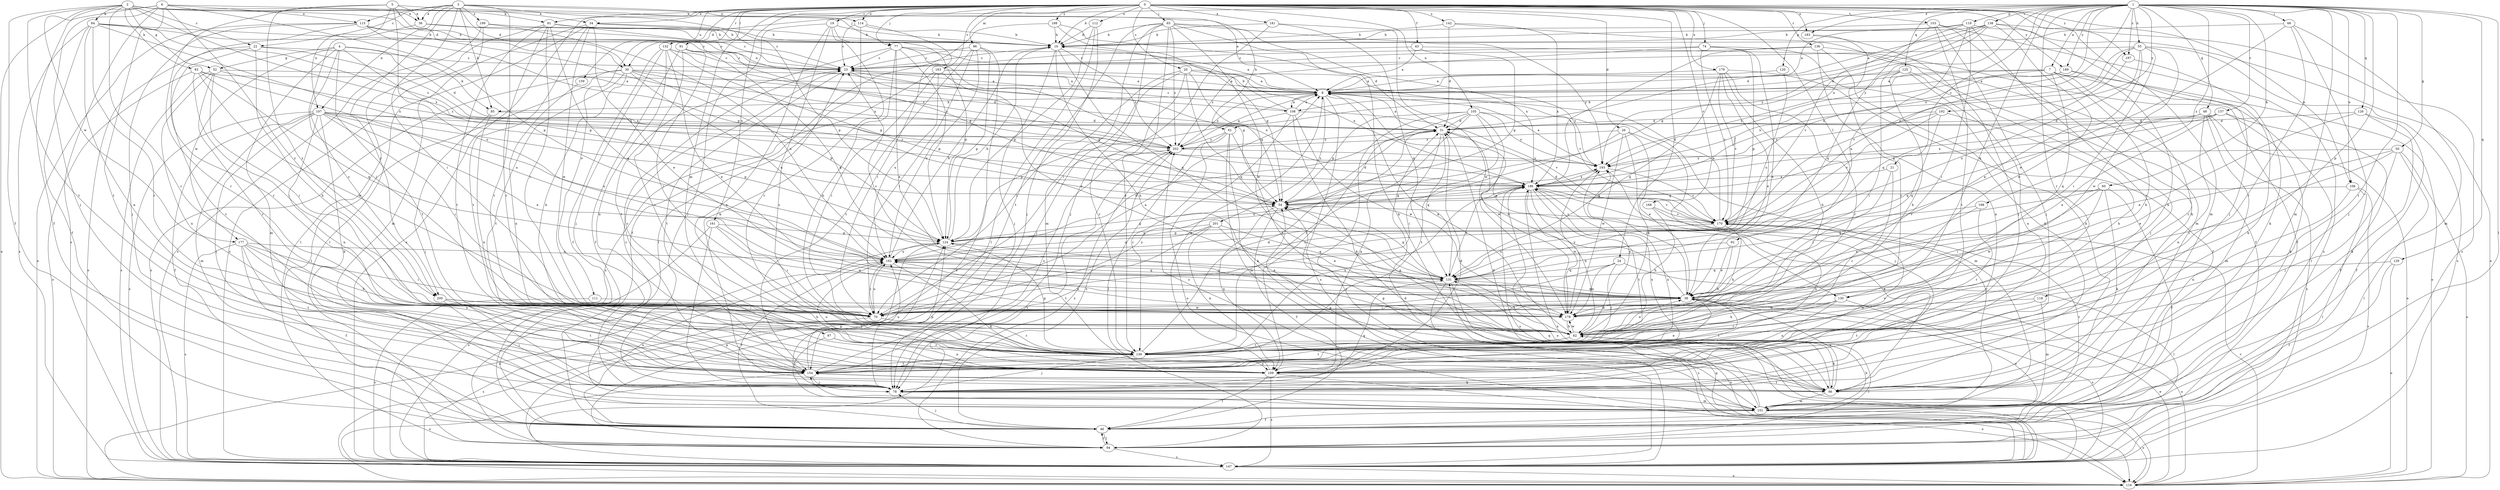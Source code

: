 strict digraph  {
0;
1;
2;
3;
4;
5;
6;
7;
8;
16;
19;
20;
21;
22;
23;
24;
26;
30;
31;
34;
36;
38;
43;
46;
48;
50;
52;
54;
55;
60;
61;
62;
65;
66;
70;
74;
77;
78;
81;
83;
84;
85;
86;
91;
92;
94;
96;
97;
101;
105;
106;
107;
108;
109;
111;
112;
114;
115;
116;
118;
119;
120;
124;
125;
126;
129;
130;
131;
132;
136;
137;
138;
139;
142;
147;
153;
154;
159;
161;
162;
163;
168;
170;
177;
178;
179;
181;
183;
186;
188;
189;
192;
193;
197;
198;
199;
200;
201;
202;
0 -> 16  [label=b];
0 -> 19  [label=c];
0 -> 20  [label=c];
0 -> 24  [label=d];
0 -> 26  [label=d];
0 -> 34  [label=e];
0 -> 43  [label=f];
0 -> 65  [label=i];
0 -> 74  [label=j];
0 -> 77  [label=j];
0 -> 81  [label=k];
0 -> 91  [label=l];
0 -> 92  [label=l];
0 -> 96  [label=m];
0 -> 97  [label=m];
0 -> 101  [label=m];
0 -> 105  [label=n];
0 -> 106  [label=n];
0 -> 111  [label=o];
0 -> 112  [label=o];
0 -> 114  [label=o];
0 -> 132  [label=r];
0 -> 136  [label=r];
0 -> 142  [label=s];
0 -> 147  [label=s];
0 -> 153  [label=t];
0 -> 159  [label=u];
0 -> 161  [label=u];
0 -> 163  [label=v];
0 -> 168  [label=v];
0 -> 179  [label=x];
0 -> 181  [label=x];
0 -> 183  [label=x];
0 -> 188  [label=y];
0 -> 189  [label=y];
0 -> 197  [label=z];
1 -> 7  [label=a];
1 -> 21  [label=c];
1 -> 30  [label=d];
1 -> 48  [label=g];
1 -> 50  [label=g];
1 -> 55  [label=h];
1 -> 60  [label=h];
1 -> 66  [label=i];
1 -> 94  [label=l];
1 -> 101  [label=m];
1 -> 106  [label=n];
1 -> 118  [label=p];
1 -> 119  [label=p];
1 -> 120  [label=p];
1 -> 125  [label=q];
1 -> 126  [label=q];
1 -> 129  [label=q];
1 -> 130  [label=q];
1 -> 137  [label=r];
1 -> 138  [label=r];
1 -> 139  [label=r];
1 -> 154  [label=t];
1 -> 170  [label=v];
1 -> 183  [label=x];
1 -> 186  [label=x];
1 -> 189  [label=y];
1 -> 192  [label=y];
1 -> 193  [label=y];
1 -> 197  [label=z];
1 -> 198  [label=z];
2 -> 22  [label=c];
2 -> 30  [label=d];
2 -> 34  [label=e];
2 -> 36  [label=e];
2 -> 46  [label=f];
2 -> 52  [label=g];
2 -> 81  [label=k];
2 -> 83  [label=k];
2 -> 84  [label=k];
2 -> 139  [label=r];
2 -> 154  [label=t];
2 -> 177  [label=w];
2 -> 186  [label=x];
3 -> 22  [label=c];
3 -> 30  [label=d];
3 -> 36  [label=e];
3 -> 61  [label=h];
3 -> 70  [label=i];
3 -> 85  [label=k];
3 -> 107  [label=n];
3 -> 114  [label=o];
3 -> 115  [label=o];
3 -> 124  [label=p];
3 -> 154  [label=t];
3 -> 199  [label=z];
3 -> 200  [label=z];
4 -> 31  [label=d];
4 -> 52  [label=g];
4 -> 54  [label=g];
4 -> 85  [label=k];
4 -> 101  [label=m];
4 -> 154  [label=t];
4 -> 177  [label=w];
4 -> 200  [label=z];
5 -> 8  [label=a];
5 -> 36  [label=e];
5 -> 107  [label=n];
5 -> 108  [label=n];
5 -> 139  [label=r];
5 -> 162  [label=u];
5 -> 200  [label=z];
6 -> 46  [label=f];
6 -> 77  [label=j];
6 -> 78  [label=j];
6 -> 115  [label=o];
6 -> 116  [label=o];
6 -> 124  [label=p];
6 -> 147  [label=s];
6 -> 154  [label=t];
6 -> 200  [label=z];
7 -> 8  [label=a];
7 -> 61  [label=h];
7 -> 62  [label=h];
7 -> 94  [label=l];
7 -> 108  [label=n];
7 -> 116  [label=o];
7 -> 130  [label=q];
7 -> 139  [label=r];
8 -> 85  [label=k];
8 -> 108  [label=n];
8 -> 130  [label=q];
8 -> 147  [label=s];
8 -> 201  [label=z];
8 -> 202  [label=z];
16 -> 23  [label=c];
16 -> 62  [label=h];
16 -> 78  [label=j];
16 -> 131  [label=q];
16 -> 202  [label=z];
19 -> 16  [label=b];
19 -> 78  [label=j];
19 -> 86  [label=k];
19 -> 109  [label=n];
19 -> 124  [label=p];
19 -> 139  [label=r];
20 -> 8  [label=a];
20 -> 54  [label=g];
20 -> 70  [label=i];
20 -> 78  [label=j];
20 -> 131  [label=q];
20 -> 139  [label=r];
20 -> 170  [label=v];
21 -> 70  [label=i];
21 -> 139  [label=r];
21 -> 186  [label=x];
22 -> 23  [label=c];
22 -> 62  [label=h];
22 -> 116  [label=o];
22 -> 154  [label=t];
22 -> 186  [label=x];
23 -> 8  [label=a];
23 -> 54  [label=g];
23 -> 154  [label=t];
23 -> 186  [label=x];
24 -> 70  [label=i];
24 -> 94  [label=l];
24 -> 131  [label=q];
24 -> 139  [label=r];
24 -> 178  [label=w];
26 -> 38  [label=e];
26 -> 62  [label=h];
26 -> 70  [label=i];
26 -> 78  [label=j];
26 -> 178  [label=w];
26 -> 202  [label=z];
30 -> 8  [label=a];
30 -> 31  [label=d];
30 -> 62  [label=h];
30 -> 94  [label=l];
30 -> 124  [label=p];
30 -> 147  [label=s];
30 -> 154  [label=t];
30 -> 162  [label=u];
30 -> 202  [label=z];
31 -> 8  [label=a];
31 -> 109  [label=n];
31 -> 131  [label=q];
31 -> 202  [label=z];
34 -> 16  [label=b];
34 -> 23  [label=c];
34 -> 38  [label=e];
34 -> 94  [label=l];
34 -> 147  [label=s];
34 -> 154  [label=t];
34 -> 178  [label=w];
36 -> 16  [label=b];
36 -> 23  [label=c];
36 -> 70  [label=i];
38 -> 23  [label=c];
38 -> 31  [label=d];
38 -> 70  [label=i];
38 -> 116  [label=o];
38 -> 154  [label=t];
38 -> 178  [label=w];
38 -> 193  [label=y];
43 -> 8  [label=a];
43 -> 23  [label=c];
43 -> 46  [label=f];
43 -> 54  [label=g];
46 -> 38  [label=e];
46 -> 78  [label=j];
46 -> 94  [label=l];
46 -> 162  [label=u];
46 -> 202  [label=z];
48 -> 31  [label=d];
48 -> 101  [label=m];
48 -> 109  [label=n];
48 -> 116  [label=o];
48 -> 131  [label=q];
48 -> 147  [label=s];
50 -> 38  [label=e];
50 -> 70  [label=i];
50 -> 78  [label=j];
50 -> 94  [label=l];
50 -> 116  [label=o];
50 -> 193  [label=y];
52 -> 8  [label=a];
52 -> 70  [label=i];
52 -> 109  [label=n];
52 -> 139  [label=r];
52 -> 147  [label=s];
52 -> 202  [label=z];
54 -> 31  [label=d];
54 -> 46  [label=f];
54 -> 109  [label=n];
54 -> 170  [label=v];
55 -> 23  [label=c];
55 -> 38  [label=e];
55 -> 70  [label=i];
55 -> 147  [label=s];
55 -> 162  [label=u];
55 -> 170  [label=v];
55 -> 178  [label=w];
55 -> 186  [label=x];
60 -> 46  [label=f];
60 -> 54  [label=g];
60 -> 70  [label=i];
60 -> 86  [label=k];
60 -> 131  [label=q];
60 -> 178  [label=w];
61 -> 62  [label=h];
61 -> 86  [label=k];
61 -> 94  [label=l];
61 -> 101  [label=m];
61 -> 139  [label=r];
61 -> 202  [label=z];
62 -> 8  [label=a];
62 -> 23  [label=c];
62 -> 38  [label=e];
62 -> 54  [label=g];
62 -> 86  [label=k];
62 -> 94  [label=l];
62 -> 139  [label=r];
62 -> 154  [label=t];
62 -> 178  [label=w];
62 -> 193  [label=y];
65 -> 16  [label=b];
65 -> 78  [label=j];
65 -> 86  [label=k];
65 -> 101  [label=m];
65 -> 139  [label=r];
65 -> 154  [label=t];
65 -> 178  [label=w];
65 -> 186  [label=x];
65 -> 193  [label=y];
65 -> 202  [label=z];
66 -> 16  [label=b];
66 -> 38  [label=e];
66 -> 78  [label=j];
66 -> 101  [label=m];
66 -> 139  [label=r];
70 -> 8  [label=a];
70 -> 139  [label=r];
70 -> 147  [label=s];
70 -> 162  [label=u];
70 -> 193  [label=y];
74 -> 23  [label=c];
74 -> 38  [label=e];
74 -> 86  [label=k];
74 -> 124  [label=p];
74 -> 170  [label=v];
74 -> 202  [label=z];
77 -> 8  [label=a];
77 -> 23  [label=c];
77 -> 38  [label=e];
77 -> 54  [label=g];
77 -> 62  [label=h];
77 -> 124  [label=p];
77 -> 154  [label=t];
77 -> 186  [label=x];
78 -> 31  [label=d];
78 -> 101  [label=m];
78 -> 124  [label=p];
78 -> 131  [label=q];
81 -> 16  [label=b];
81 -> 23  [label=c];
81 -> 54  [label=g];
81 -> 70  [label=i];
81 -> 94  [label=l];
81 -> 131  [label=q];
81 -> 139  [label=r];
81 -> 154  [label=t];
83 -> 8  [label=a];
83 -> 70  [label=i];
83 -> 116  [label=o];
83 -> 131  [label=q];
83 -> 162  [label=u];
83 -> 178  [label=w];
84 -> 16  [label=b];
84 -> 23  [label=c];
84 -> 46  [label=f];
84 -> 109  [label=n];
84 -> 139  [label=r];
84 -> 147  [label=s];
84 -> 186  [label=x];
84 -> 202  [label=z];
85 -> 31  [label=d];
85 -> 78  [label=j];
85 -> 109  [label=n];
86 -> 38  [label=e];
86 -> 54  [label=g];
86 -> 101  [label=m];
86 -> 131  [label=q];
86 -> 154  [label=t];
91 -> 23  [label=c];
91 -> 46  [label=f];
91 -> 70  [label=i];
91 -> 131  [label=q];
91 -> 139  [label=r];
92 -> 38  [label=e];
92 -> 62  [label=h];
92 -> 162  [label=u];
94 -> 46  [label=f];
94 -> 124  [label=p];
94 -> 147  [label=s];
94 -> 202  [label=z];
96 -> 23  [label=c];
96 -> 70  [label=i];
96 -> 116  [label=o];
96 -> 124  [label=p];
96 -> 154  [label=t];
96 -> 162  [label=u];
97 -> 78  [label=j];
97 -> 109  [label=n];
97 -> 139  [label=r];
101 -> 23  [label=c];
101 -> 31  [label=d];
101 -> 46  [label=f];
101 -> 54  [label=g];
101 -> 62  [label=h];
101 -> 116  [label=o];
101 -> 124  [label=p];
101 -> 154  [label=t];
101 -> 170  [label=v];
101 -> 193  [label=y];
101 -> 202  [label=z];
105 -> 31  [label=d];
105 -> 54  [label=g];
105 -> 101  [label=m];
105 -> 109  [label=n];
105 -> 139  [label=r];
105 -> 147  [label=s];
105 -> 154  [label=t];
105 -> 178  [label=w];
105 -> 193  [label=y];
106 -> 54  [label=g];
106 -> 94  [label=l];
106 -> 109  [label=n];
106 -> 147  [label=s];
107 -> 31  [label=d];
107 -> 38  [label=e];
107 -> 46  [label=f];
107 -> 70  [label=i];
107 -> 78  [label=j];
107 -> 86  [label=k];
107 -> 101  [label=m];
107 -> 109  [label=n];
107 -> 124  [label=p];
107 -> 147  [label=s];
107 -> 162  [label=u];
107 -> 193  [label=y];
108 -> 8  [label=a];
108 -> 16  [label=b];
108 -> 23  [label=c];
108 -> 86  [label=k];
108 -> 116  [label=o];
108 -> 124  [label=p];
108 -> 170  [label=v];
108 -> 178  [label=w];
109 -> 8  [label=a];
109 -> 23  [label=c];
109 -> 46  [label=f];
109 -> 116  [label=o];
109 -> 147  [label=s];
109 -> 162  [label=u];
109 -> 170  [label=v];
109 -> 186  [label=x];
111 -> 147  [label=s];
111 -> 178  [label=w];
112 -> 16  [label=b];
112 -> 78  [label=j];
112 -> 94  [label=l];
112 -> 124  [label=p];
114 -> 16  [label=b];
114 -> 23  [label=c];
114 -> 70  [label=i];
114 -> 94  [label=l];
115 -> 16  [label=b];
115 -> 54  [label=g];
115 -> 78  [label=j];
115 -> 116  [label=o];
115 -> 139  [label=r];
115 -> 186  [label=x];
116 -> 38  [label=e];
116 -> 170  [label=v];
118 -> 101  [label=m];
118 -> 154  [label=t];
118 -> 178  [label=w];
119 -> 8  [label=a];
119 -> 16  [label=b];
119 -> 70  [label=i];
119 -> 116  [label=o];
119 -> 139  [label=r];
119 -> 162  [label=u];
119 -> 170  [label=v];
120 -> 8  [label=a];
120 -> 162  [label=u];
124 -> 16  [label=b];
124 -> 38  [label=e];
124 -> 54  [label=g];
124 -> 116  [label=o];
124 -> 162  [label=u];
124 -> 186  [label=x];
125 -> 8  [label=a];
125 -> 62  [label=h];
125 -> 70  [label=i];
125 -> 78  [label=j];
125 -> 109  [label=n];
125 -> 193  [label=y];
126 -> 31  [label=d];
126 -> 38  [label=e];
126 -> 46  [label=f];
126 -> 86  [label=k];
129 -> 46  [label=f];
129 -> 116  [label=o];
129 -> 131  [label=q];
130 -> 62  [label=h];
130 -> 109  [label=n];
130 -> 139  [label=r];
130 -> 147  [label=s];
130 -> 178  [label=w];
131 -> 38  [label=e];
131 -> 54  [label=g];
131 -> 62  [label=h];
131 -> 116  [label=o];
131 -> 147  [label=s];
131 -> 162  [label=u];
131 -> 186  [label=x];
132 -> 23  [label=c];
132 -> 38  [label=e];
132 -> 46  [label=f];
132 -> 54  [label=g];
132 -> 78  [label=j];
132 -> 109  [label=n];
132 -> 202  [label=z];
136 -> 23  [label=c];
136 -> 46  [label=f];
136 -> 86  [label=k];
136 -> 109  [label=n];
136 -> 186  [label=x];
137 -> 31  [label=d];
137 -> 38  [label=e];
137 -> 46  [label=f];
137 -> 54  [label=g];
137 -> 86  [label=k];
137 -> 186  [label=x];
138 -> 8  [label=a];
138 -> 16  [label=b];
138 -> 31  [label=d];
138 -> 54  [label=g];
138 -> 78  [label=j];
138 -> 147  [label=s];
138 -> 178  [label=w];
138 -> 193  [label=y];
139 -> 31  [label=d];
139 -> 78  [label=j];
139 -> 109  [label=n];
139 -> 124  [label=p];
139 -> 154  [label=t];
139 -> 186  [label=x];
142 -> 16  [label=b];
142 -> 31  [label=d];
142 -> 101  [label=m];
142 -> 186  [label=x];
147 -> 31  [label=d];
147 -> 116  [label=o];
147 -> 131  [label=q];
147 -> 186  [label=x];
153 -> 16  [label=b];
153 -> 78  [label=j];
153 -> 86  [label=k];
153 -> 131  [label=q];
153 -> 147  [label=s];
153 -> 154  [label=t];
154 -> 38  [label=e];
154 -> 78  [label=j];
154 -> 86  [label=k];
154 -> 116  [label=o];
154 -> 162  [label=u];
154 -> 186  [label=x];
154 -> 202  [label=z];
159 -> 109  [label=n];
161 -> 70  [label=i];
161 -> 78  [label=j];
161 -> 124  [label=p];
161 -> 147  [label=s];
161 -> 178  [label=w];
162 -> 16  [label=b];
162 -> 31  [label=d];
162 -> 46  [label=f];
162 -> 70  [label=i];
162 -> 86  [label=k];
162 -> 131  [label=q];
163 -> 8  [label=a];
163 -> 38  [label=e];
163 -> 70  [label=i];
163 -> 147  [label=s];
163 -> 162  [label=u];
163 -> 193  [label=y];
168 -> 62  [label=h];
168 -> 109  [label=n];
168 -> 170  [label=v];
170 -> 8  [label=a];
170 -> 31  [label=d];
170 -> 62  [label=h];
170 -> 124  [label=p];
177 -> 46  [label=f];
177 -> 62  [label=h];
177 -> 70  [label=i];
177 -> 109  [label=n];
177 -> 147  [label=s];
177 -> 154  [label=t];
177 -> 162  [label=u];
178 -> 62  [label=h];
178 -> 162  [label=u];
178 -> 193  [label=y];
179 -> 8  [label=a];
179 -> 38  [label=e];
179 -> 46  [label=f];
179 -> 62  [label=h];
179 -> 131  [label=q];
179 -> 139  [label=r];
179 -> 170  [label=v];
181 -> 16  [label=b];
181 -> 70  [label=i];
181 -> 131  [label=q];
181 -> 178  [label=w];
183 -> 78  [label=j];
183 -> 139  [label=r];
186 -> 54  [label=g];
186 -> 62  [label=h];
186 -> 86  [label=k];
186 -> 116  [label=o];
186 -> 147  [label=s];
186 -> 154  [label=t];
186 -> 170  [label=v];
186 -> 178  [label=w];
188 -> 16  [label=b];
188 -> 31  [label=d];
188 -> 46  [label=f];
188 -> 54  [label=g];
189 -> 8  [label=a];
189 -> 62  [label=h];
189 -> 86  [label=k];
189 -> 186  [label=x];
192 -> 31  [label=d];
192 -> 62  [label=h];
192 -> 131  [label=q];
192 -> 170  [label=v];
192 -> 193  [label=y];
193 -> 8  [label=a];
193 -> 170  [label=v];
193 -> 186  [label=x];
197 -> 86  [label=k];
197 -> 131  [label=q];
198 -> 38  [label=e];
198 -> 139  [label=r];
198 -> 170  [label=v];
199 -> 16  [label=b];
199 -> 101  [label=m];
199 -> 147  [label=s];
199 -> 162  [label=u];
200 -> 62  [label=h];
200 -> 70  [label=i];
200 -> 78  [label=j];
200 -> 139  [label=r];
200 -> 154  [label=t];
201 -> 38  [label=e];
201 -> 109  [label=n];
201 -> 124  [label=p];
201 -> 131  [label=q];
201 -> 154  [label=t];
201 -> 162  [label=u];
202 -> 8  [label=a];
202 -> 147  [label=s];
202 -> 193  [label=y];
}
